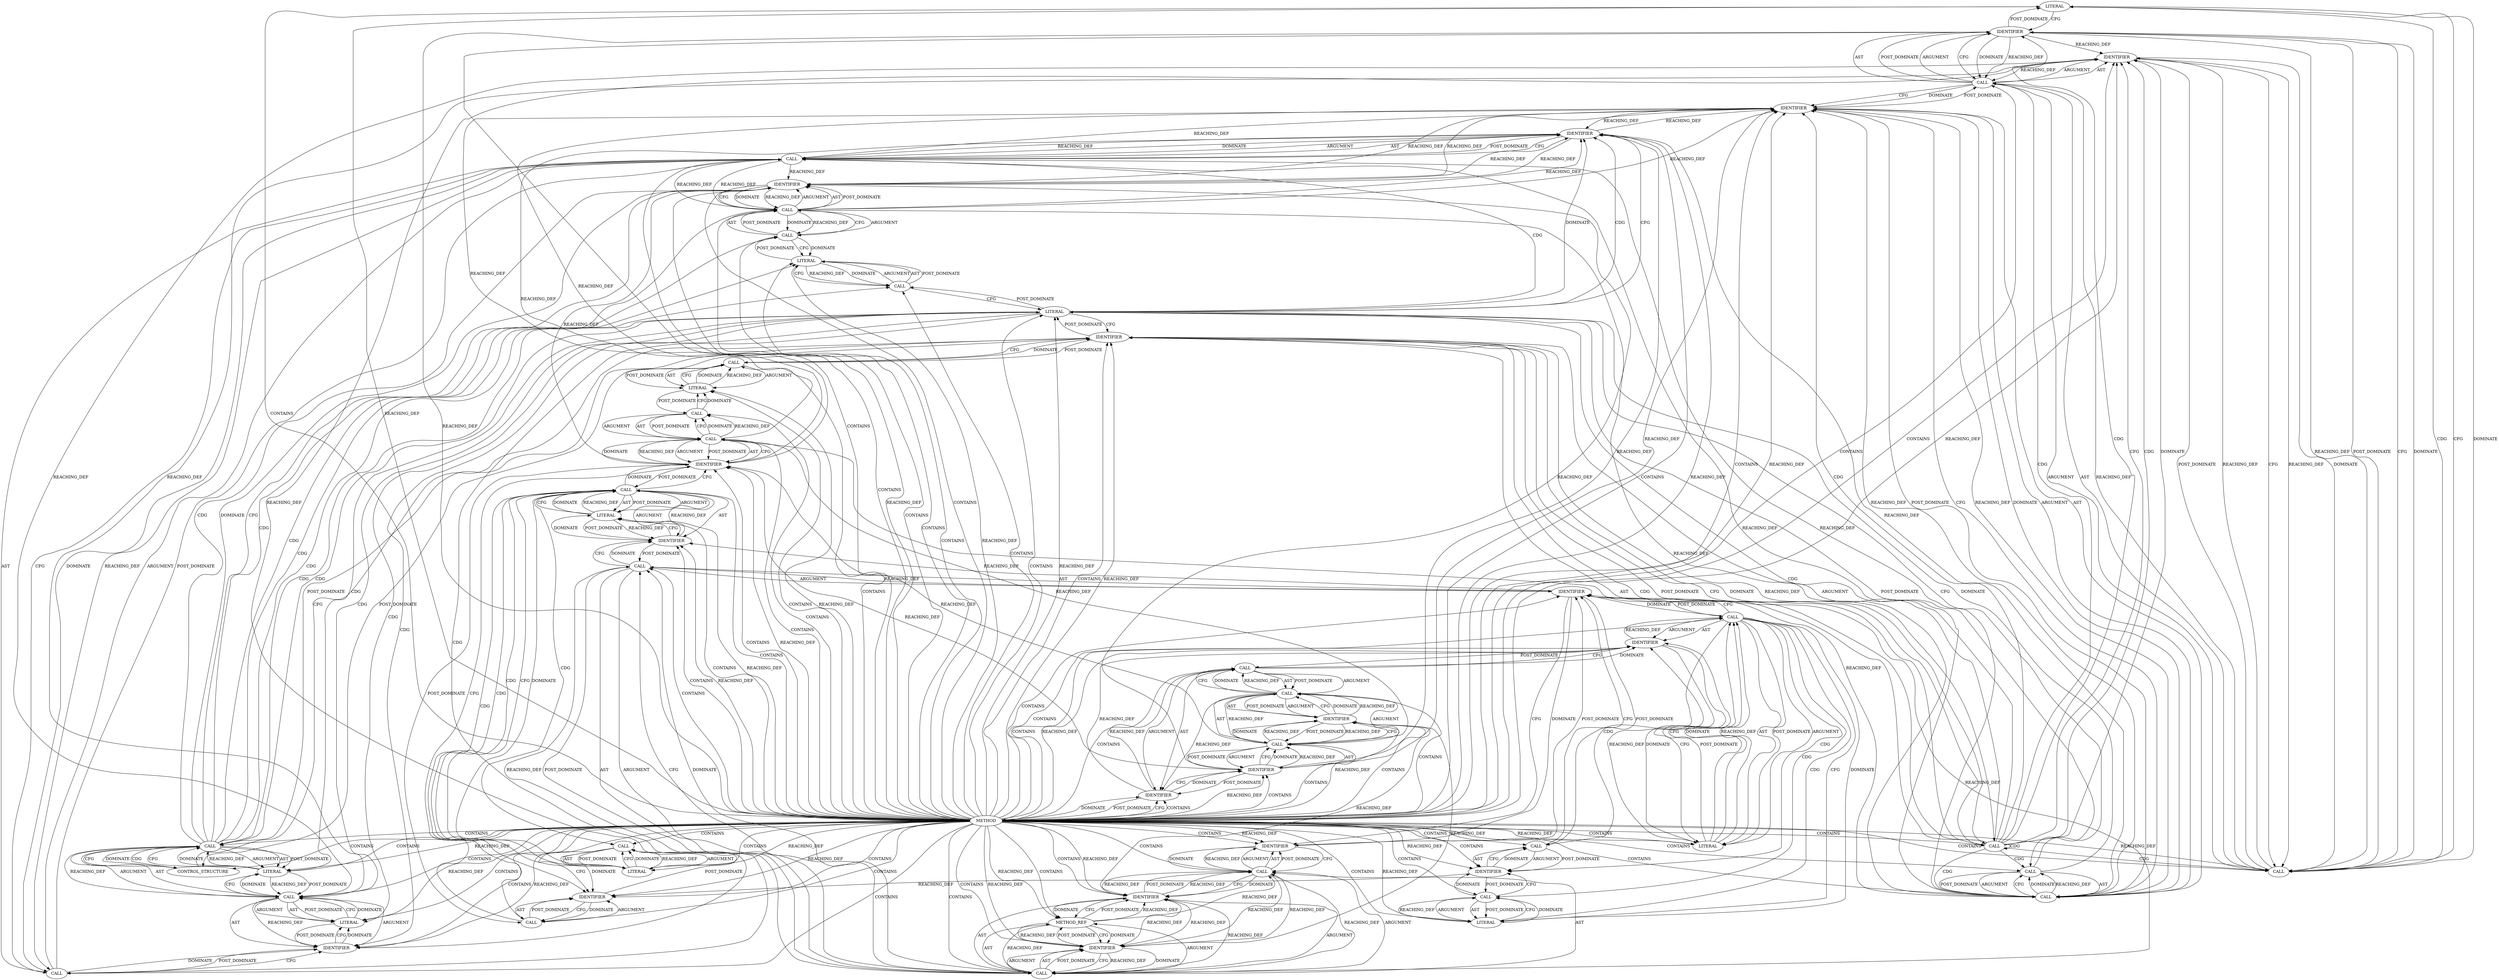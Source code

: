 digraph {
  90194313223[label=LITERAL ARGUMENT_INDEX="1" CODE="1024" COLUMN_NUMBER="26" LINE_NUMBER="37" ORDER="1" TYPE_FULL_NAME="int"]
  111669149697[label=METHOD AST_PARENT_FULL_NAME="mutexex.c:<global>" AST_PARENT_TYPE="TYPE_DECL" CODE="int main()
{
    int res;
    pthread_t a_thread;
    void *thread_result;
    res = pthread_mutex_init(&work_mutex, NULL);
    if (res != 0)
    {
        perror("]
  68719476749[label=IDENTIFIER ARGUMENT_INDEX="1" CODE="time_to_exit" COLUMN_NUMBER="13" LINE_NUMBER="35" NAME="time_to_exit" ORDER="1" TYPE_FULL_NAME="int"]
  30064771096[label=CALL ARGUMENT_INDEX="1" CODE="&work_mutex" COLUMN_NUMBER="32" DISPATCH_TYPE="STATIC_DISPATCH" LINE_NUMBER="41" METHOD_FULL_NAME="<operator>.addressOf" NAME="<operator>.addressOf" ORDER="1" SIGNATURE="" TYPE_FULL_NAME="ANY"]
  68719476739[label=IDENTIFIER ARGUMENT_INDEX="2" CODE="NULL" COLUMN_NUMBER="43" LINE_NUMBER="19" NAME="NULL" ORDER="2" TYPE_FULL_NAME="ANY"]
  30064771076[label=CALL ARGUMENT_INDEX="2" CODE="pthread_mutex_init(&work_mutex, NULL)" COLUMN_NUMBER="11" DISPATCH_TYPE="STATIC_DISPATCH" LINE_NUMBER="19" METHOD_FULL_NAME="pthread_mutex_init" NAME="pthread_mutex_init" ORDER="2" SIGNATURE="" TYPE_FULL_NAME="ANY"]
  47244640262[label=CONTROL_STRUCTURE ARGUMENT_INDEX="-1" CODE="break;" COLUMN_NUMBER="17" CONTROL_STRUCTURE_TYPE="BREAK" LINE_NUMBER="49" ORDER="1" PARSER_TYPE_NAME="CASTBreakStatement"]
  30064771101[label=CALL ARGUMENT_INDEX="-1" CODE="sleep(1)" COLUMN_NUMBER="17" DISPATCH_TYPE="STATIC_DISPATCH" LINE_NUMBER="45" METHOD_FULL_NAME="sleep" NAME="sleep" ORDER="2" SIGNATURE="" TYPE_FULL_NAME="ANY"]
  30064771097[label=CALL ARGUMENT_INDEX="-1"]
  30064771075[label=CALL ARGUMENT_INDEX="-1" CODE="res = pthread_mutex_init(&work_mutex, NULL)" COLUMN_NUMBER="5" DISPATCH_TYPE="STATIC_DISPATCH" LINE_NUMBER="19" METHOD_FULL_NAME="<operator>.assignment" NAME="<operator>.assignment" ORDER="4" SIGNATURE="" TYPE_FULL_NAME="ANY"]
  124554051584[label=METHOD_REF ARGUMENT_INDEX="3" CODE="thread_function" COLUMN_NUMBER="43" LINE_NUMBER="26" METHOD_FULL_NAME="thread_function" ORDER="3" TYPE_FULL_NAME="void*"]
  30064771091[label=CALL ARGUMENT_INDEX="-1" CODE="fgets(work_area, WORK_SIZE, stdin)" COLUMN_NUMBER="9" DISPATCH_TYPE="STATIC_DISPATCH" LINE_NUMBER="37" METHOD_FULL_NAME="fgets" NAME="fgets" ORDER="1" SIGNATURE="" TYPE_FULL_NAME="ANY"]
  30064771085[label=CALL ARGUMENT_INDEX="-1" CODE="perror(" COLUMN_NUMBER="9" DISPATCH_TYPE="STATIC_DISPATCH" LINE_NUMBER="29" METHOD_FULL_NAME="perror" NAME="perror" ORDER="1" SIGNATURE="" TYPE_FULL_NAME="ANY"]
  30064771083[label=CALL ARGUMENT_INDEX="1" CODE="&a_thread" COLUMN_NUMBER="26" DISPATCH_TYPE="STATIC_DISPATCH" LINE_NUMBER="26" METHOD_FULL_NAME="<operator>.addressOf" NAME="<operator>.addressOf" ORDER="1" SIGNATURE="" TYPE_FULL_NAME="ANY"]
  68719476747[label=IDENTIFIER ARGUMENT_INDEX="1" CODE="EXIT_FAILURE" COLUMN_NUMBER="14" LINE_NUMBER="30" NAME="EXIT_FAILURE" ORDER="1" TYPE_FULL_NAME="ANY"]
  68719476742[label=IDENTIFIER ARGUMENT_INDEX="1" CODE="res" COLUMN_NUMBER="5" LINE_NUMBER="26" NAME="res" ORDER="1" TYPE_FULL_NAME="int"]
  68719476755[label=IDENTIFIER ARGUMENT_INDEX="1" CODE="work_mutex" COLUMN_NUMBER="39" LINE_NUMBER="44" NAME="work_mutex" ORDER="1" TYPE_FULL_NAME="pthread_mutex_t"]
  30064771098[label=CALL ARGUMENT_INDEX="1"]
  68719476748[label=IDENTIFIER ARGUMENT_INDEX="1" CODE="work_mutex" COLUMN_NUMBER="25" LINE_NUMBER="33" NAME="work_mutex" ORDER="1" TYPE_FULL_NAME="pthread_mutex_t"]
  90194313220[label=LITERAL ARGUMENT_INDEX="2" CODE="0" COLUMN_NUMBER="16" LINE_NUMBER="27" ORDER="2" TYPE_FULL_NAME="int"]
  30064771080[label=CALL ARGUMENT_INDEX="-1" CODE="exit(EXIT_FAILURE)" COLUMN_NUMBER="9" DISPATCH_TYPE="STATIC_DISPATCH" LINE_NUMBER="23" METHOD_FULL_NAME="exit" NAME="exit" ORDER="2" SIGNATURE="" TYPE_FULL_NAME="ANY"]
  68719476754[label=IDENTIFIER ARGUMENT_INDEX="1" CODE="work_area" COLUMN_NUMBER="17" LINE_NUMBER="42" NAME="work_area" ORDER="1"]
  68719476744[label=IDENTIFIER ARGUMENT_INDEX="2" CODE="NULL" COLUMN_NUMBER="37" LINE_NUMBER="26" NAME="NULL" ORDER="2" TYPE_FULL_NAME="ANY"]
  68719476743[label=IDENTIFIER ARGUMENT_INDEX="1" CODE="a_thread" COLUMN_NUMBER="27" LINE_NUMBER="26" NAME="a_thread" ORDER="1" TYPE_FULL_NAME="pthread_t"]
  30064771092[label=CALL ARGUMENT_INDEX="2" CODE="WORK_SIZE" COLUMN_NUMBER="26" DISPATCH_TYPE="INLINED" LINE_NUMBER="37" METHOD_FULL_NAME="mutexex.c:10:10:WORK_SIZE:0" NAME="WORK_SIZE" ORDER="2" SIGNATURE="" TYPE_FULL_NAME="int"]
  30064771094[label=CALL ARGUMENT_INDEX="1" CODE="&work_mutex" COLUMN_NUMBER="30" DISPATCH_TYPE="STATIC_DISPATCH" LINE_NUMBER="38" METHOD_FULL_NAME="<operator>.addressOf" NAME="<operator>.addressOf" ORDER="1" SIGNATURE="" TYPE_FULL_NAME="ANY"]
  90194313218[label=LITERAL ARGUMENT_INDEX="2" CODE="0" COLUMN_NUMBER="16" LINE_NUMBER="20" ORDER="2" TYPE_FULL_NAME="int"]
  68719476753[label=IDENTIFIER ARGUMENT_INDEX="1" CODE="work_mutex" COLUMN_NUMBER="33" LINE_NUMBER="41" NAME="work_mutex" ORDER="1" TYPE_FULL_NAME="pthread_mutex_t"]
  30064771087[label=CALL ARGUMENT_INDEX="-1" CODE="pthread_mutex_lock(&work_mutex)" COLUMN_NUMBER="5" DISPATCH_TYPE="STATIC_DISPATCH" LINE_NUMBER="33" METHOD_FULL_NAME="pthread_mutex_lock" NAME="pthread_mutex_lock" ORDER="8" SIGNATURE="" TYPE_FULL_NAME="ANY"]
  68719476738[label=IDENTIFIER ARGUMENT_INDEX="1" CODE="work_mutex" COLUMN_NUMBER="31" LINE_NUMBER="19" NAME="work_mutex" ORDER="1" TYPE_FULL_NAME="pthread_mutex_t"]
  30064771095[label=CALL ARGUMENT_INDEX="-1" CODE="pthread_mutex_lock(&work_mutex)" COLUMN_NUMBER="13" DISPATCH_TYPE="STATIC_DISPATCH" LINE_NUMBER="41" METHOD_FULL_NAME="pthread_mutex_lock" NAME="pthread_mutex_lock" ORDER="1" SIGNATURE="" TYPE_FULL_NAME="ANY"]
  30064771077[label=CALL ARGUMENT_INDEX="1" CODE="&work_mutex" COLUMN_NUMBER="30" DISPATCH_TYPE="STATIC_DISPATCH" LINE_NUMBER="19" METHOD_FULL_NAME="<operator>.addressOf" NAME="<operator>.addressOf" ORDER="1" SIGNATURE="" TYPE_FULL_NAME="ANY"]
  30064771099[label=CALL ARGUMENT_INDEX="-1" CODE="pthread_mutex_unlock(&work_mutex)" COLUMN_NUMBER="17" DISPATCH_TYPE="STATIC_DISPATCH" LINE_NUMBER="44" METHOD_FULL_NAME="pthread_mutex_unlock" NAME="pthread_mutex_unlock" ORDER="1" SIGNATURE="" TYPE_FULL_NAME="ANY"]
  30064771082[label=CALL ARGUMENT_INDEX="2" CODE="pthread_create(&a_thread, NULL, thread_function, NULL)" COLUMN_NUMBER="11" DISPATCH_TYPE="STATIC_DISPATCH" LINE_NUMBER="26" METHOD_FULL_NAME="pthread_create" NAME="pthread_create" ORDER="2" SIGNATURE="" TYPE_FULL_NAME="ANY"]
  68719476746[label=IDENTIFIER ARGUMENT_INDEX="1" CODE="res" COLUMN_NUMBER="9" LINE_NUMBER="27" NAME="res" ORDER="1" TYPE_FULL_NAME="int"]
  68719476737[label=IDENTIFIER ARGUMENT_INDEX="1" CODE="res" COLUMN_NUMBER="5" LINE_NUMBER="19" NAME="res" ORDER="1" TYPE_FULL_NAME="int"]
  90194313222[label=LITERAL ARGUMENT_INDEX="1" CODE="" COLUMN_NUMBER="12" LINE_NUMBER="34" ORDER="1" TYPE_FULL_NAME="char*"]
  30064771089[label=CALL ARGUMENT_INDEX="-1" CODE="printf(" COLUMN_NUMBER="5" DISPATCH_TYPE="STATIC_DISPATCH" LINE_NUMBER="34" METHOD_FULL_NAME="printf" NAME="printf" ORDER="9" SIGNATURE="" TYPE_FULL_NAME="ANY"]
  30064771086[label=CALL ARGUMENT_INDEX="-1" CODE="exit(EXIT_FAILURE)" COLUMN_NUMBER="9" DISPATCH_TYPE="STATIC_DISPATCH" LINE_NUMBER="30" METHOD_FULL_NAME="exit" NAME="exit" ORDER="2" SIGNATURE="" TYPE_FULL_NAME="ANY"]
  30064771088[label=CALL ARGUMENT_INDEX="1" CODE="&work_mutex" COLUMN_NUMBER="24" DISPATCH_TYPE="STATIC_DISPATCH" LINE_NUMBER="33" METHOD_FULL_NAME="<operator>.addressOf" NAME="<operator>.addressOf" ORDER="1" SIGNATURE="" TYPE_FULL_NAME="ANY"]
  68719476741[label=IDENTIFIER ARGUMENT_INDEX="1" CODE="EXIT_FAILURE" COLUMN_NUMBER="14" LINE_NUMBER="23" NAME="EXIT_FAILURE" ORDER="1" TYPE_FULL_NAME="ANY"]
  30064771078[label=CALL ARGUMENT_INDEX="-1" CODE="res != 0" COLUMN_NUMBER="9" DISPATCH_TYPE="STATIC_DISPATCH" LINE_NUMBER="20" METHOD_FULL_NAME="<operator>.notEquals" NAME="<operator>.notEquals" ORDER="1" SIGNATURE="" TYPE_FULL_NAME="ANY"]
  68719476752[label=IDENTIFIER ARGUMENT_INDEX="1" CODE="work_mutex" COLUMN_NUMBER="31" LINE_NUMBER="38" NAME="work_mutex" ORDER="1" TYPE_FULL_NAME="pthread_mutex_t"]
  68719476745[label=IDENTIFIER ARGUMENT_INDEX="4" CODE="NULL" COLUMN_NUMBER="60" LINE_NUMBER="26" NAME="NULL" ORDER="4" TYPE_FULL_NAME="ANY"]
  30064771079[label=CALL ARGUMENT_INDEX="-1" CODE="perror(" COLUMN_NUMBER="9" DISPATCH_TYPE="STATIC_DISPATCH" LINE_NUMBER="22" METHOD_FULL_NAME="perror" NAME="perror" ORDER="1" SIGNATURE="" TYPE_FULL_NAME="ANY"]
  30064771093[label=CALL ARGUMENT_INDEX="-1" CODE="pthread_mutex_unlock(&work_mutex)" COLUMN_NUMBER="9" DISPATCH_TYPE="STATIC_DISPATCH" LINE_NUMBER="38" METHOD_FULL_NAME="pthread_mutex_unlock" NAME="pthread_mutex_unlock" ORDER="2" SIGNATURE="" TYPE_FULL_NAME="ANY"]
  30064771084[label=CALL ARGUMENT_INDEX="-1" CODE="res != 0" COLUMN_NUMBER="9" DISPATCH_TYPE="STATIC_DISPATCH" LINE_NUMBER="27" METHOD_FULL_NAME="<operator>.notEquals" NAME="<operator>.notEquals" ORDER="1" SIGNATURE="" TYPE_FULL_NAME="ANY"]
  68719476750[label=IDENTIFIER ARGUMENT_INDEX="1" CODE="work_area" COLUMN_NUMBER="15" LINE_NUMBER="37" NAME="work_area" ORDER="1"]
  30064771081[label=CALL ARGUMENT_INDEX="-1" CODE="res = pthread_create(&a_thread, NULL, thread_function, NULL)" COLUMN_NUMBER="5" DISPATCH_TYPE="STATIC_DISPATCH" LINE_NUMBER="26" METHOD_FULL_NAME="<operator>.assignment" NAME="<operator>.assignment" ORDER="6" SIGNATURE="" TYPE_FULL_NAME="ANY"]
  68719476751[label=IDENTIFIER ARGUMENT_INDEX="3" CODE="stdin" COLUMN_NUMBER="37" LINE_NUMBER="37" NAME="stdin" ORDER="3" TYPE_FULL_NAME="ANY"]
  90194313227[label=LITERAL ARGUMENT_INDEX="1" CODE="1" COLUMN_NUMBER="23" LINE_NUMBER="45" ORDER="1" TYPE_FULL_NAME="int"]
  90194313224[label=LITERAL ARGUMENT_INDEX="-1" CODE="1" COLUMN_NUMBER="16" LINE_NUMBER="39" ORDER="1" TYPE_FULL_NAME="int"]
  90194313219[label=LITERAL ARGUMENT_INDEX="1" CODE="" COLUMN_NUMBER="16" LINE_NUMBER="22" ORDER="1" TYPE_FULL_NAME="char*"]
  90194313226[label=LITERAL ARGUMENT_INDEX="2" CODE="'\0'" COLUMN_NUMBER="33" LINE_NUMBER="42" ORDER="2" TYPE_FULL_NAME="char"]
  30064771090[label=CALL ARGUMENT_INDEX="-1" CODE="!time_to_exit" COLUMN_NUMBER="12" DISPATCH_TYPE="STATIC_DISPATCH" LINE_NUMBER="35" METHOD_FULL_NAME="<operator>.logicalNot" NAME="<operator>.logicalNot" ORDER="1" SIGNATURE="" TYPE_FULL_NAME="ANY"]
  90194313221[label=LITERAL ARGUMENT_INDEX="1" CODE="" COLUMN_NUMBER="16" LINE_NUMBER="29" ORDER="1" TYPE_FULL_NAME="char*"]
  30064771100[label=CALL ARGUMENT_INDEX="1" CODE="&work_mutex" COLUMN_NUMBER="38" DISPATCH_TYPE="STATIC_DISPATCH" LINE_NUMBER="44" METHOD_FULL_NAME="<operator>.addressOf" NAME="<operator>.addressOf" ORDER="1" SIGNATURE="" TYPE_FULL_NAME="ANY"]
  68719476740[label=IDENTIFIER ARGUMENT_INDEX="1" CODE="res" COLUMN_NUMBER="9" LINE_NUMBER="20" NAME="res" ORDER="1" TYPE_FULL_NAME="int"]
  90194313225[label=LITERAL ARGUMENT_INDEX="2" CODE="0" COLUMN_NUMBER="27" LINE_NUMBER="42" ORDER="2" TYPE_FULL_NAME="int"]
  30064771075 -> 68719476737 [label=ARGUMENT]
  30064771075 -> 30064771076 [label=ARGUMENT]
  30064771075 -> 68719476737 [label=AST]
  30064771075 -> 30064771076 [label=AST]
  30064771075 -> 68719476740 [label=CFG]
  30064771075 -> 68719476740 [label=DOMINATE]
  30064771075 -> 30064771076 [label=POST_DOMINATE]
  30064771076 -> 30064771077 [label=ARGUMENT]
  30064771076 -> 68719476739 [label=ARGUMENT]
  30064771076 -> 30064771077 [label=AST]
  30064771076 -> 68719476739 [label=AST]
  30064771076 -> 30064771075 [label=CFG]
  30064771076 -> 30064771075 [label=DOMINATE]
  30064771076 -> 68719476739 [label=POST_DOMINATE]
  30064771076 -> 68719476737 [label=REACHING_DEF]
  30064771076 -> 30064771075 [label=REACHING_DEF]
  30064771077 -> 68719476738 [label=ARGUMENT]
  30064771077 -> 68719476738 [label=AST]
  30064771077 -> 68719476739 [label=CFG]
  30064771077 -> 68719476739 [label=DOMINATE]
  30064771077 -> 68719476738 [label=POST_DOMINATE]
  30064771077 -> 68719476739 [label=REACHING_DEF]
  30064771077 -> 30064771076 [label=REACHING_DEF]
  30064771077 -> 68719476748 [label=REACHING_DEF]
  30064771077 -> 30064771088 [label=REACHING_DEF]
  30064771078 -> 68719476740 [label=ARGUMENT]
  30064771078 -> 90194313218 [label=ARGUMENT]
  30064771078 -> 68719476740 [label=AST]
  30064771078 -> 90194313218 [label=AST]
  30064771078 -> 30064771080 [label=CDG]
  30064771078 -> 30064771079 [label=CDG]
  30064771078 -> 90194313219 [label=CDG]
  30064771078 -> 68719476741 [label=CDG]
  30064771078 -> 90194313219 [label=CFG]
  30064771078 -> 68719476742 [label=CFG]
  30064771078 -> 68719476742 [label=DOMINATE]
  30064771078 -> 90194313219 [label=DOMINATE]
  30064771078 -> 90194313218 [label=POST_DOMINATE]
  30064771079 -> 90194313219 [label=ARGUMENT]
  30064771079 -> 90194313219 [label=AST]
  30064771079 -> 68719476741 [label=CFG]
  30064771079 -> 68719476741 [label=DOMINATE]
  30064771079 -> 90194313219 [label=POST_DOMINATE]
  30064771080 -> 68719476741 [label=ARGUMENT]
  30064771080 -> 68719476741 [label=AST]
  30064771080 -> 68719476742 [label=CFG]
  30064771080 -> 68719476741 [label=POST_DOMINATE]
  30064771081 -> 68719476742 [label=ARGUMENT]
  30064771081 -> 30064771082 [label=ARGUMENT]
  30064771081 -> 68719476742 [label=AST]
  30064771081 -> 30064771082 [label=AST]
  30064771081 -> 68719476746 [label=CFG]
  30064771081 -> 68719476746 [label=DOMINATE]
  30064771081 -> 30064771082 [label=POST_DOMINATE]
  30064771082 -> 30064771083 [label=ARGUMENT]
  30064771082 -> 68719476744 [label=ARGUMENT]
  30064771082 -> 124554051584 [label=ARGUMENT]
  30064771082 -> 68719476745 [label=ARGUMENT]
  30064771082 -> 30064771083 [label=AST]
  30064771082 -> 68719476744 [label=AST]
  30064771082 -> 124554051584 [label=AST]
  30064771082 -> 68719476745 [label=AST]
  30064771082 -> 30064771081 [label=CFG]
  30064771082 -> 30064771081 [label=DOMINATE]
  30064771082 -> 68719476745 [label=POST_DOMINATE]
  30064771082 -> 68719476742 [label=REACHING_DEF]
  30064771082 -> 30064771081 [label=REACHING_DEF]
  30064771083 -> 68719476743 [label=ARGUMENT]
  30064771083 -> 68719476743 [label=AST]
  30064771083 -> 68719476744 [label=CFG]
  30064771083 -> 68719476744 [label=DOMINATE]
  30064771083 -> 68719476743 [label=POST_DOMINATE]
  30064771083 -> 68719476744 [label=REACHING_DEF]
  30064771083 -> 68719476745 [label=REACHING_DEF]
  30064771083 -> 30064771082 [label=REACHING_DEF]
  30064771084 -> 68719476746 [label=ARGUMENT]
  30064771084 -> 90194313220 [label=ARGUMENT]
  30064771084 -> 68719476746 [label=AST]
  30064771084 -> 90194313220 [label=AST]
  30064771084 -> 30064771086 [label=CDG]
  30064771084 -> 30064771085 [label=CDG]
  30064771084 -> 90194313221 [label=CDG]
  30064771084 -> 68719476747 [label=CDG]
  30064771084 -> 90194313221 [label=CFG]
  30064771084 -> 68719476748 [label=CFG]
  30064771084 -> 68719476748 [label=DOMINATE]
  30064771084 -> 90194313221 [label=DOMINATE]
  30064771084 -> 90194313220 [label=POST_DOMINATE]
  30064771085 -> 90194313221 [label=ARGUMENT]
  30064771085 -> 90194313221 [label=AST]
  30064771085 -> 68719476747 [label=CFG]
  30064771085 -> 68719476747 [label=DOMINATE]
  30064771085 -> 90194313221 [label=POST_DOMINATE]
  30064771086 -> 68719476747 [label=ARGUMENT]
  30064771086 -> 68719476747 [label=AST]
  30064771086 -> 68719476748 [label=CFG]
  30064771086 -> 68719476747 [label=POST_DOMINATE]
  30064771087 -> 30064771088 [label=ARGUMENT]
  30064771087 -> 30064771088 [label=AST]
  30064771087 -> 90194313222 [label=CFG]
  30064771087 -> 90194313222 [label=DOMINATE]
  30064771087 -> 30064771088 [label=POST_DOMINATE]
  30064771088 -> 68719476748 [label=ARGUMENT]
  30064771088 -> 68719476748 [label=AST]
  30064771088 -> 30064771087 [label=CFG]
  30064771088 -> 30064771087 [label=DOMINATE]
  30064771088 -> 68719476748 [label=POST_DOMINATE]
  30064771088 -> 30064771087 [label=REACHING_DEF]
  30064771088 -> 30064771094 [label=REACHING_DEF]
  30064771088 -> 68719476752 [label=REACHING_DEF]
  30064771089 -> 90194313222 [label=ARGUMENT]
  30064771089 -> 90194313222 [label=AST]
  30064771089 -> 68719476749 [label=CFG]
  30064771089 -> 68719476749 [label=DOMINATE]
  30064771089 -> 90194313222 [label=POST_DOMINATE]
  30064771090 -> 68719476749 [label=ARGUMENT]
  30064771090 -> 68719476749 [label=AST]
  30064771090 -> 30064771090 [label=CDG]
  30064771090 -> 30064771092 [label=CDG]
  30064771090 -> 30064771091 [label=CDG]
  30064771090 -> 30064771094 [label=CDG]
  30064771090 -> 30064771093 [label=CDG]
  30064771090 -> 90194313224 [label=CDG]
  30064771090 -> 68719476749 [label=CDG]
  30064771090 -> 68719476751 [label=CDG]
  30064771090 -> 68719476750 [label=CDG]
  30064771090 -> 68719476752 [label=CDG]
  30064771090 -> 68719476750 [label=CFG]
  30064771090 -> 68719476750 [label=DOMINATE]
  30064771090 -> 68719476749 [label=POST_DOMINATE]
  30064771091 -> 68719476750 [label=ARGUMENT]
  30064771091 -> 30064771092 [label=ARGUMENT]
  30064771091 -> 68719476751 [label=ARGUMENT]
  30064771091 -> 68719476750 [label=AST]
  30064771091 -> 30064771092 [label=AST]
  30064771091 -> 68719476751 [label=AST]
  30064771091 -> 68719476752 [label=CFG]
  30064771091 -> 68719476752 [label=DOMINATE]
  30064771091 -> 68719476751 [label=POST_DOMINATE]
  30064771092 -> 90194313223 [label=CDG]
  30064771092 -> 90194313223 [label=CFG]
  30064771092 -> 68719476751 [label=CFG]
  30064771092 -> 68719476751 [label=DOMINATE]
  30064771092 -> 90194313223 [label=DOMINATE]
  30064771092 -> 68719476750 [label=POST_DOMINATE]
  30064771092 -> 68719476750 [label=REACHING_DEF]
  30064771092 -> 30064771091 [label=REACHING_DEF]
  30064771093 -> 30064771094 [label=ARGUMENT]
  30064771093 -> 30064771094 [label=AST]
  30064771093 -> 90194313224 [label=CFG]
  30064771093 -> 90194313224 [label=DOMINATE]
  30064771093 -> 30064771094 [label=POST_DOMINATE]
  30064771094 -> 68719476752 [label=ARGUMENT]
  30064771094 -> 68719476752 [label=AST]
  30064771094 -> 30064771093 [label=CFG]
  30064771094 -> 30064771093 [label=DOMINATE]
  30064771094 -> 68719476752 [label=POST_DOMINATE]
  30064771094 -> 68719476753 [label=REACHING_DEF]
  30064771094 -> 30064771096 [label=REACHING_DEF]
  30064771094 -> 30064771093 [label=REACHING_DEF]
  30064771094 -> 68719476752 [label=REACHING_DEF]
  30064771095 -> 30064771096 [label=ARGUMENT]
  30064771095 -> 30064771096 [label=AST]
  30064771095 -> 68719476754 [label=CFG]
  30064771095 -> 68719476754 [label=DOMINATE]
  30064771095 -> 30064771096 [label=POST_DOMINATE]
  30064771096 -> 68719476753 [label=ARGUMENT]
  30064771096 -> 68719476753 [label=AST]
  30064771096 -> 30064771095 [label=CFG]
  30064771096 -> 30064771095 [label=DOMINATE]
  30064771096 -> 68719476753 [label=POST_DOMINATE]
  30064771096 -> 30064771095 [label=REACHING_DEF]
  30064771096 -> 68719476755 [label=REACHING_DEF]
  30064771096 -> 30064771100 [label=REACHING_DEF]
  30064771096 -> 30064771094 [label=REACHING_DEF]
  30064771096 -> 68719476752 [label=REACHING_DEF]
  30064771097 -> 30064771098 [label=ARGUMENT]
  30064771097 -> 90194313226 [label=ARGUMENT]
  30064771097 -> 30064771098 [label=AST]
  30064771097 -> 90194313226 [label=AST]
  30064771097 -> 90194313227 [label=CDG]
  30064771097 -> 47244640262 [label=CDG]
  30064771097 -> 90194313224 [label=CDG]
  30064771097 -> 30064771100 [label=CDG]
  30064771097 -> 30064771099 [label=CDG]
  30064771097 -> 30064771101 [label=CDG]
  30064771097 -> 68719476755 [label=CDG]
  30064771097 -> 68719476755 [label=CFG]
  30064771097 -> 47244640262 [label=CFG]
  30064771097 -> 68719476755 [label=DOMINATE]
  30064771097 -> 47244640262 [label=DOMINATE]
  30064771097 -> 90194313226 [label=POST_DOMINATE]
  30064771098 -> 68719476754 [label=ARGUMENT]
  30064771098 -> 90194313225 [label=ARGUMENT]
  30064771098 -> 68719476754 [label=AST]
  30064771098 -> 90194313225 [label=AST]
  30064771098 -> 90194313226 [label=CFG]
  30064771098 -> 90194313226 [label=DOMINATE]
  30064771098 -> 90194313225 [label=POST_DOMINATE]
  30064771098 -> 68719476754 [label=REACHING_DEF]
  30064771098 -> 68719476750 [label=REACHING_DEF]
  30064771098 -> 30064771097 [label=REACHING_DEF]
  30064771099 -> 30064771100 [label=ARGUMENT]
  30064771099 -> 30064771100 [label=AST]
  30064771099 -> 90194313227 [label=CFG]
  30064771099 -> 90194313227 [label=DOMINATE]
  30064771099 -> 30064771100 [label=POST_DOMINATE]
  30064771100 -> 68719476755 [label=ARGUMENT]
  30064771100 -> 68719476755 [label=AST]
  30064771100 -> 30064771099 [label=CFG]
  30064771100 -> 30064771099 [label=DOMINATE]
  30064771100 -> 68719476755 [label=POST_DOMINATE]
  30064771100 -> 68719476753 [label=REACHING_DEF]
  30064771100 -> 30064771096 [label=REACHING_DEF]
  30064771100 -> 30064771099 [label=REACHING_DEF]
  30064771100 -> 30064771094 [label=REACHING_DEF]
  30064771100 -> 68719476752 [label=REACHING_DEF]
  30064771101 -> 90194313227 [label=ARGUMENT]
  30064771101 -> 90194313227 [label=AST]
  30064771101 -> 90194313224 [label=CFG]
  30064771101 -> 90194313227 [label=POST_DOMINATE]
  47244640262 -> 68719476749 [label=CFG]
  68719476737 -> 68719476738 [label=CFG]
  68719476737 -> 68719476738 [label=DOMINATE]
  68719476737 -> 111669149697 [label=POST_DOMINATE]
  68719476737 -> 30064771075 [label=REACHING_DEF]
  68719476737 -> 68719476740 [label=REACHING_DEF]
  68719476738 -> 30064771077 [label=CFG]
  68719476738 -> 30064771077 [label=DOMINATE]
  68719476738 -> 68719476737 [label=POST_DOMINATE]
  68719476738 -> 68719476753 [label=REACHING_DEF]
  68719476738 -> 68719476755 [label=REACHING_DEF]
  68719476738 -> 68719476748 [label=REACHING_DEF]
  68719476738 -> 30064771077 [label=REACHING_DEF]
  68719476738 -> 68719476752 [label=REACHING_DEF]
  68719476739 -> 30064771076 [label=CFG]
  68719476739 -> 30064771076 [label=DOMINATE]
  68719476739 -> 30064771077 [label=POST_DOMINATE]
  68719476739 -> 30064771077 [label=REACHING_DEF]
  68719476739 -> 30064771076 [label=REACHING_DEF]
  68719476739 -> 68719476744 [label=REACHING_DEF]
  68719476739 -> 68719476745 [label=REACHING_DEF]
  68719476740 -> 90194313218 [label=CFG]
  68719476740 -> 90194313218 [label=DOMINATE]
  68719476740 -> 30064771075 [label=POST_DOMINATE]
  68719476740 -> 30064771078 [label=REACHING_DEF]
  68719476741 -> 30064771080 [label=CFG]
  68719476741 -> 30064771080 [label=DOMINATE]
  68719476741 -> 30064771079 [label=POST_DOMINATE]
  68719476741 -> 68719476747 [label=REACHING_DEF]
  68719476742 -> 68719476743 [label=CFG]
  68719476742 -> 68719476743 [label=DOMINATE]
  68719476742 -> 30064771078 [label=POST_DOMINATE]
  68719476742 -> 30064771080 [label=POST_DOMINATE]
  68719476742 -> 68719476746 [label=REACHING_DEF]
  68719476742 -> 30064771081 [label=REACHING_DEF]
  68719476743 -> 30064771083 [label=CFG]
  68719476743 -> 30064771083 [label=DOMINATE]
  68719476743 -> 68719476742 [label=POST_DOMINATE]
  68719476743 -> 30064771083 [label=REACHING_DEF]
  68719476744 -> 124554051584 [label=CFG]
  68719476744 -> 124554051584 [label=DOMINATE]
  68719476744 -> 30064771083 [label=POST_DOMINATE]
  68719476744 -> 30064771083 [label=REACHING_DEF]
  68719476744 -> 68719476745 [label=REACHING_DEF]
  68719476744 -> 30064771082 [label=REACHING_DEF]
  68719476745 -> 30064771082 [label=CFG]
  68719476745 -> 30064771082 [label=DOMINATE]
  68719476745 -> 124554051584 [label=POST_DOMINATE]
  68719476745 -> 30064771083 [label=REACHING_DEF]
  68719476745 -> 68719476744 [label=REACHING_DEF]
  68719476745 -> 30064771082 [label=REACHING_DEF]
  68719476746 -> 90194313220 [label=CFG]
  68719476746 -> 90194313220 [label=DOMINATE]
  68719476746 -> 30064771081 [label=POST_DOMINATE]
  68719476746 -> 30064771084 [label=REACHING_DEF]
  68719476747 -> 30064771086 [label=CFG]
  68719476747 -> 30064771086 [label=DOMINATE]
  68719476747 -> 30064771085 [label=POST_DOMINATE]
  68719476748 -> 30064771088 [label=CFG]
  68719476748 -> 30064771088 [label=DOMINATE]
  68719476748 -> 30064771084 [label=POST_DOMINATE]
  68719476748 -> 30064771086 [label=POST_DOMINATE]
  68719476748 -> 68719476753 [label=REACHING_DEF]
  68719476748 -> 68719476755 [label=REACHING_DEF]
  68719476748 -> 30064771088 [label=REACHING_DEF]
  68719476748 -> 68719476752 [label=REACHING_DEF]
  68719476749 -> 30064771090 [label=CFG]
  68719476749 -> 30064771090 [label=DOMINATE]
  68719476749 -> 30064771097 [label=POST_DOMINATE]
  68719476749 -> 90194313224 [label=POST_DOMINATE]
  68719476749 -> 47244640262 [label=POST_DOMINATE]
  68719476749 -> 30064771089 [label=POST_DOMINATE]
  68719476749 -> 30064771090 [label=REACHING_DEF]
  68719476750 -> 30064771092 [label=CFG]
  68719476750 -> 30064771092 [label=DOMINATE]
  68719476750 -> 68719476754 [label=REACHING_DEF]
  68719476750 -> 30064771092 [label=REACHING_DEF]
  68719476750 -> 30064771091 [label=REACHING_DEF]
  68719476750 -> 30064771098 [label=REACHING_DEF]
  68719476751 -> 30064771091 [label=CFG]
  68719476751 -> 30064771091 [label=DOMINATE]
  68719476751 -> 30064771092 [label=POST_DOMINATE]
  68719476751 -> 90194313223 [label=POST_DOMINATE]
  68719476751 -> 68719476750 [label=REACHING_DEF]
  68719476751 -> 30064771092 [label=REACHING_DEF]
  68719476751 -> 30064771091 [label=REACHING_DEF]
  68719476752 -> 30064771094 [label=CFG]
  68719476752 -> 30064771094 [label=DOMINATE]
  68719476752 -> 30064771091 [label=POST_DOMINATE]
  68719476752 -> 68719476753 [label=REACHING_DEF]
  68719476752 -> 68719476755 [label=REACHING_DEF]
  68719476752 -> 30064771094 [label=REACHING_DEF]
  68719476753 -> 30064771096 [label=CFG]
  68719476753 -> 30064771096 [label=DOMINATE]
  68719476753 -> 30064771096 [label=REACHING_DEF]
  68719476753 -> 68719476755 [label=REACHING_DEF]
  68719476753 -> 68719476752 [label=REACHING_DEF]
  68719476754 -> 90194313225 [label=CFG]
  68719476754 -> 90194313225 [label=DOMINATE]
  68719476754 -> 30064771095 [label=POST_DOMINATE]
  68719476755 -> 30064771100 [label=CFG]
  68719476755 -> 30064771100 [label=DOMINATE]
  68719476755 -> 68719476753 [label=REACHING_DEF]
  68719476755 -> 30064771100 [label=REACHING_DEF]
  68719476755 -> 68719476752 [label=REACHING_DEF]
  90194313218 -> 30064771078 [label=CFG]
  90194313218 -> 30064771078 [label=DOMINATE]
  90194313218 -> 68719476740 [label=POST_DOMINATE]
  90194313218 -> 68719476740 [label=REACHING_DEF]
  90194313218 -> 30064771078 [label=REACHING_DEF]
  90194313219 -> 30064771079 [label=CFG]
  90194313219 -> 30064771079 [label=DOMINATE]
  90194313219 -> 30064771079 [label=REACHING_DEF]
  90194313220 -> 30064771084 [label=CFG]
  90194313220 -> 30064771084 [label=DOMINATE]
  90194313220 -> 68719476746 [label=POST_DOMINATE]
  90194313220 -> 68719476746 [label=REACHING_DEF]
  90194313220 -> 30064771084 [label=REACHING_DEF]
  90194313221 -> 30064771085 [label=CFG]
  90194313221 -> 30064771085 [label=DOMINATE]
  90194313221 -> 30064771085 [label=REACHING_DEF]
  90194313222 -> 30064771089 [label=CFG]
  90194313222 -> 30064771089 [label=DOMINATE]
  90194313222 -> 30064771087 [label=POST_DOMINATE]
  90194313222 -> 30064771089 [label=REACHING_DEF]
  90194313223 -> 68719476751 [label=CFG]
  90194313224 -> 30064771096 [label=CDG]
  90194313224 -> 30064771095 [label=CDG]
  90194313224 -> 30064771098 [label=CDG]
  90194313224 -> 30064771097 [label=CDG]
  90194313224 -> 90194313226 [label=CDG]
  90194313224 -> 90194313225 [label=CDG]
  90194313224 -> 68719476753 [label=CDG]
  90194313224 -> 68719476754 [label=CDG]
  90194313224 -> 68719476749 [label=CFG]
  90194313224 -> 68719476753 [label=CFG]
  90194313224 -> 68719476753 [label=DOMINATE]
  90194313224 -> 30064771101 [label=POST_DOMINATE]
  90194313224 -> 30064771093 [label=POST_DOMINATE]
  90194313225 -> 30064771098 [label=CFG]
  90194313225 -> 30064771098 [label=DOMINATE]
  90194313225 -> 68719476754 [label=POST_DOMINATE]
  90194313226 -> 30064771097 [label=CFG]
  90194313226 -> 30064771097 [label=DOMINATE]
  90194313226 -> 30064771098 [label=POST_DOMINATE]
  90194313226 -> 30064771098 [label=REACHING_DEF]
  90194313226 -> 30064771097 [label=REACHING_DEF]
  90194313227 -> 30064771101 [label=CFG]
  90194313227 -> 30064771101 [label=DOMINATE]
  90194313227 -> 30064771099 [label=POST_DOMINATE]
  90194313227 -> 30064771101 [label=REACHING_DEF]
  111669149697 -> 68719476737 [label=CFG]
  111669149697 -> 30064771075 [label=CONTAINS]
  111669149697 -> 30064771081 [label=CONTAINS]
  111669149697 -> 30064771087 [label=CONTAINS]
  111669149697 -> 30064771089 [label=CONTAINS]
  111669149697 -> 68719476737 [label=CONTAINS]
  111669149697 -> 30064771076 [label=CONTAINS]
  111669149697 -> 30064771078 [label=CONTAINS]
  111669149697 -> 68719476742 [label=CONTAINS]
  111669149697 -> 30064771082 [label=CONTAINS]
  111669149697 -> 30064771084 [label=CONTAINS]
  111669149697 -> 30064771088 [label=CONTAINS]
  111669149697 -> 90194313222 [label=CONTAINS]
  111669149697 -> 30064771090 [label=CONTAINS]
  111669149697 -> 30064771077 [label=CONTAINS]
  111669149697 -> 68719476739 [label=CONTAINS]
  111669149697 -> 68719476740 [label=CONTAINS]
  111669149697 -> 90194313218 [label=CONTAINS]
  111669149697 -> 30064771079 [label=CONTAINS]
  111669149697 -> 30064771080 [label=CONTAINS]
  111669149697 -> 30064771083 [label=CONTAINS]
  111669149697 -> 68719476744 [label=CONTAINS]
  111669149697 -> 124554051584 [label=CONTAINS]
  111669149697 -> 68719476745 [label=CONTAINS]
  111669149697 -> 68719476746 [label=CONTAINS]
  111669149697 -> 90194313220 [label=CONTAINS]
  111669149697 -> 30064771085 [label=CONTAINS]
  111669149697 -> 30064771086 [label=CONTAINS]
  111669149697 -> 68719476748 [label=CONTAINS]
  111669149697 -> 68719476749 [label=CONTAINS]
  111669149697 -> 30064771091 [label=CONTAINS]
  111669149697 -> 30064771093 [label=CONTAINS]
  111669149697 -> 68719476738 [label=CONTAINS]
  111669149697 -> 90194313219 [label=CONTAINS]
  111669149697 -> 68719476741 [label=CONTAINS]
  111669149697 -> 68719476743 [label=CONTAINS]
  111669149697 -> 90194313221 [label=CONTAINS]
  111669149697 -> 68719476747 [label=CONTAINS]
  111669149697 -> 68719476750 [label=CONTAINS]
  111669149697 -> 30064771092 [label=CONTAINS]
  111669149697 -> 68719476751 [label=CONTAINS]
  111669149697 -> 30064771094 [label=CONTAINS]
  111669149697 -> 90194313224 [label=CONTAINS]
  111669149697 -> 68719476752 [label=CONTAINS]
  111669149697 -> 30064771095 [label=CONTAINS]
  111669149697 -> 90194313223 [label=CONTAINS]
  111669149697 -> 30064771096 [label=CONTAINS]
  111669149697 -> 30064771097 [label=CONTAINS]
  111669149697 -> 68719476753 [label=CONTAINS]
  111669149697 -> 30064771098 [label=CONTAINS]
  111669149697 -> 90194313226 [label=CONTAINS]
  111669149697 -> 30064771099 [label=CONTAINS]
  111669149697 -> 30064771101 [label=CONTAINS]
  111669149697 -> 68719476754 [label=CONTAINS]
  111669149697 -> 90194313225 [label=CONTAINS]
  111669149697 -> 30064771100 [label=CONTAINS]
  111669149697 -> 90194313227 [label=CONTAINS]
  111669149697 -> 47244640262 [label=CONTAINS]
  111669149697 -> 68719476755 [label=CONTAINS]
  111669149697 -> 68719476737 [label=DOMINATE]
  111669149697 -> 90194313227 [label=REACHING_DEF]
  111669149697 -> 30064771092 [label=REACHING_DEF]
  111669149697 -> 68719476738 [label=REACHING_DEF]
  111669149697 -> 68719476747 [label=REACHING_DEF]
  111669149697 -> 90194313224 [label=REACHING_DEF]
  111669149697 -> 68719476749 [label=REACHING_DEF]
  111669149697 -> 68719476755 [label=REACHING_DEF]
  111669149697 -> 68719476754 [label=REACHING_DEF]
  111669149697 -> 68719476740 [label=REACHING_DEF]
  111669149697 -> 90194313218 [label=REACHING_DEF]
  111669149697 -> 90194313222 [label=REACHING_DEF]
  111669149697 -> 90194313225 [label=REACHING_DEF]
  111669149697 -> 68719476741 [label=REACHING_DEF]
  111669149697 -> 68719476745 [label=REACHING_DEF]
  111669149697 -> 68719476753 [label=REACHING_DEF]
  111669149697 -> 68719476739 [label=REACHING_DEF]
  111669149697 -> 90194313219 [label=REACHING_DEF]
  111669149697 -> 90194313223 [label=REACHING_DEF]
  111669149697 -> 68719476746 [label=REACHING_DEF]
  111669149697 -> 90194313226 [label=REACHING_DEF]
  111669149697 -> 68719476743 [label=REACHING_DEF]
  111669149697 -> 90194313220 [label=REACHING_DEF]
  111669149697 -> 68719476752 [label=REACHING_DEF]
  111669149697 -> 68719476748 [label=REACHING_DEF]
  111669149697 -> 68719476750 [label=REACHING_DEF]
  111669149697 -> 124554051584 [label=REACHING_DEF]
  111669149697 -> 68719476744 [label=REACHING_DEF]
  111669149697 -> 90194313221 [label=REACHING_DEF]
  111669149697 -> 68719476751 [label=REACHING_DEF]
  124554051584 -> 68719476745 [label=CFG]
  124554051584 -> 68719476745 [label=DOMINATE]
  124554051584 -> 68719476744 [label=POST_DOMINATE]
  124554051584 -> 30064771083 [label=REACHING_DEF]
  124554051584 -> 68719476744 [label=REACHING_DEF]
  124554051584 -> 68719476745 [label=REACHING_DEF]
  124554051584 -> 30064771082 [label=REACHING_DEF]
}